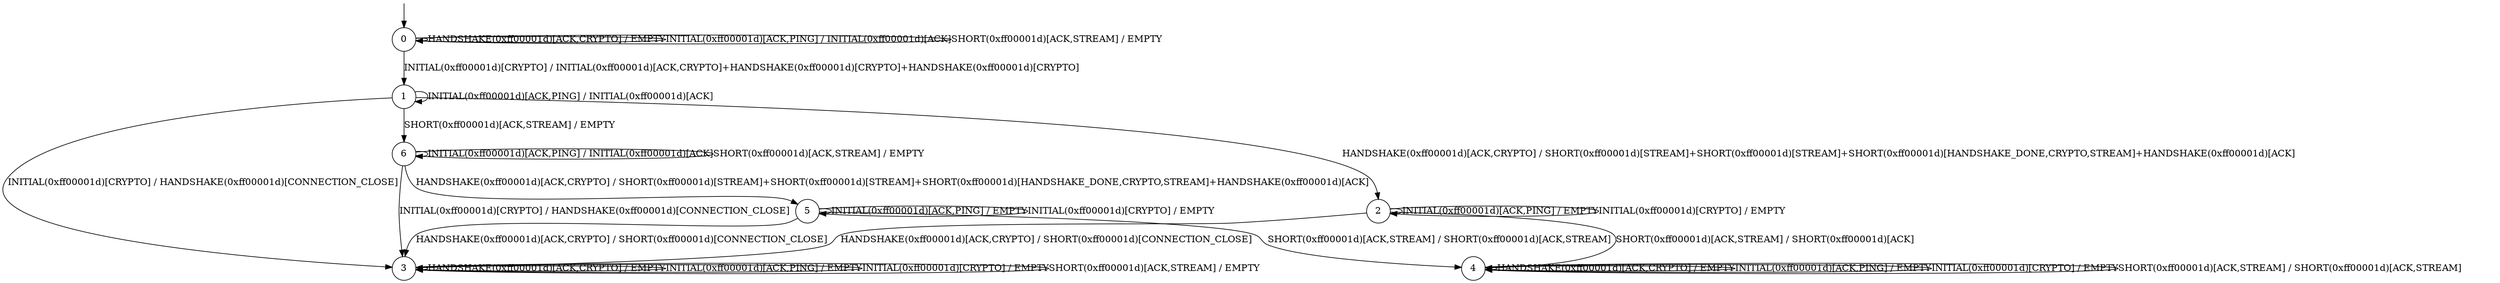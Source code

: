 digraph g {

	s0 [shape="circle" label="0"];
	s1 [shape="circle" label="1"];
	s2 [shape="circle" label="2"];
	s3 [shape="circle" label="3"];
	s4 [shape="circle" label="4"];
	s5 [shape="circle" label="5"];
	s6 [shape="circle" label="6"];
	s0 -> s0 [label="HANDSHAKE(0xff00001d)[ACK,CRYPTO] / EMPTY"];
	s0 -> s0 [label="INITIAL(0xff00001d)[ACK,PING] / INITIAL(0xff00001d)[ACK]"];
	s0 -> s1 [label="INITIAL(0xff00001d)[CRYPTO] / INITIAL(0xff00001d)[ACK,CRYPTO]+HANDSHAKE(0xff00001d)[CRYPTO]+HANDSHAKE(0xff00001d)[CRYPTO]"];
	s0 -> s0 [label="SHORT(0xff00001d)[ACK,STREAM] / EMPTY"];
	s1 -> s2 [label="HANDSHAKE(0xff00001d)[ACK,CRYPTO] / SHORT(0xff00001d)[STREAM]+SHORT(0xff00001d)[STREAM]+SHORT(0xff00001d)[HANDSHAKE_DONE,CRYPTO,STREAM]+HANDSHAKE(0xff00001d)[ACK]"];
	s1 -> s1 [label="INITIAL(0xff00001d)[ACK,PING] / INITIAL(0xff00001d)[ACK]"];
	s1 -> s3 [label="INITIAL(0xff00001d)[CRYPTO] / HANDSHAKE(0xff00001d)[CONNECTION_CLOSE]"];
	s1 -> s6 [label="SHORT(0xff00001d)[ACK,STREAM] / EMPTY"];
	s2 -> s3 [label="HANDSHAKE(0xff00001d)[ACK,CRYPTO] / SHORT(0xff00001d)[CONNECTION_CLOSE]"];
	s2 -> s2 [label="INITIAL(0xff00001d)[ACK,PING] / EMPTY"];
	s2 -> s2 [label="INITIAL(0xff00001d)[CRYPTO] / EMPTY"];
	s2 -> s4 [label="SHORT(0xff00001d)[ACK,STREAM] / SHORT(0xff00001d)[ACK]"];
	s3 -> s3 [label="HANDSHAKE(0xff00001d)[ACK,CRYPTO] / EMPTY"];
	s3 -> s3 [label="INITIAL(0xff00001d)[ACK,PING] / EMPTY"];
	s3 -> s3 [label="INITIAL(0xff00001d)[CRYPTO] / EMPTY"];
	s3 -> s3 [label="SHORT(0xff00001d)[ACK,STREAM] / EMPTY"];
	s4 -> s4 [label="HANDSHAKE(0xff00001d)[ACK,CRYPTO] / EMPTY"];
	s4 -> s4 [label="INITIAL(0xff00001d)[ACK,PING] / EMPTY"];
	s4 -> s4 [label="INITIAL(0xff00001d)[CRYPTO] / EMPTY"];
	s4 -> s4 [label="SHORT(0xff00001d)[ACK,STREAM] / SHORT(0xff00001d)[ACK,STREAM]"];
	s5 -> s3 [label="HANDSHAKE(0xff00001d)[ACK,CRYPTO] / SHORT(0xff00001d)[CONNECTION_CLOSE]"];
	s5 -> s5 [label="INITIAL(0xff00001d)[ACK,PING] / EMPTY"];
	s5 -> s5 [label="INITIAL(0xff00001d)[CRYPTO] / EMPTY"];
	s5 -> s4 [label="SHORT(0xff00001d)[ACK,STREAM] / SHORT(0xff00001d)[ACK,STREAM]"];
	s6 -> s5 [label="HANDSHAKE(0xff00001d)[ACK,CRYPTO] / SHORT(0xff00001d)[STREAM]+SHORT(0xff00001d)[STREAM]+SHORT(0xff00001d)[HANDSHAKE_DONE,CRYPTO,STREAM]+HANDSHAKE(0xff00001d)[ACK]"];
	s6 -> s6 [label="INITIAL(0xff00001d)[ACK,PING] / INITIAL(0xff00001d)[ACK]"];
	s6 -> s3 [label="INITIAL(0xff00001d)[CRYPTO] / HANDSHAKE(0xff00001d)[CONNECTION_CLOSE]"];
	s6 -> s6 [label="SHORT(0xff00001d)[ACK,STREAM] / EMPTY"];

__start0 [label="" shape="none" width="0" height="0"];
__start0 -> s0;

}
